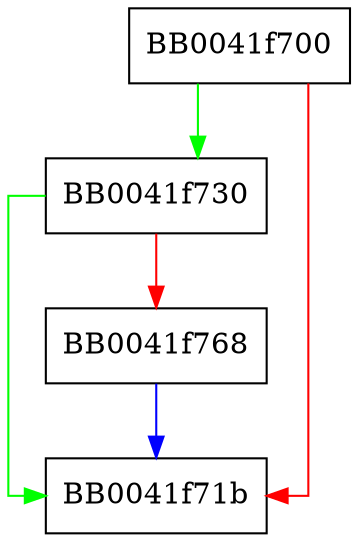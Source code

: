 digraph util_store_cap {
  node [shape="box"];
  graph [splines=ortho];
  BB0041f700 -> BB0041f730 [color="green"];
  BB0041f700 -> BB0041f71b [color="red"];
  BB0041f730 -> BB0041f71b [color="green"];
  BB0041f730 -> BB0041f768 [color="red"];
  BB0041f768 -> BB0041f71b [color="blue"];
}